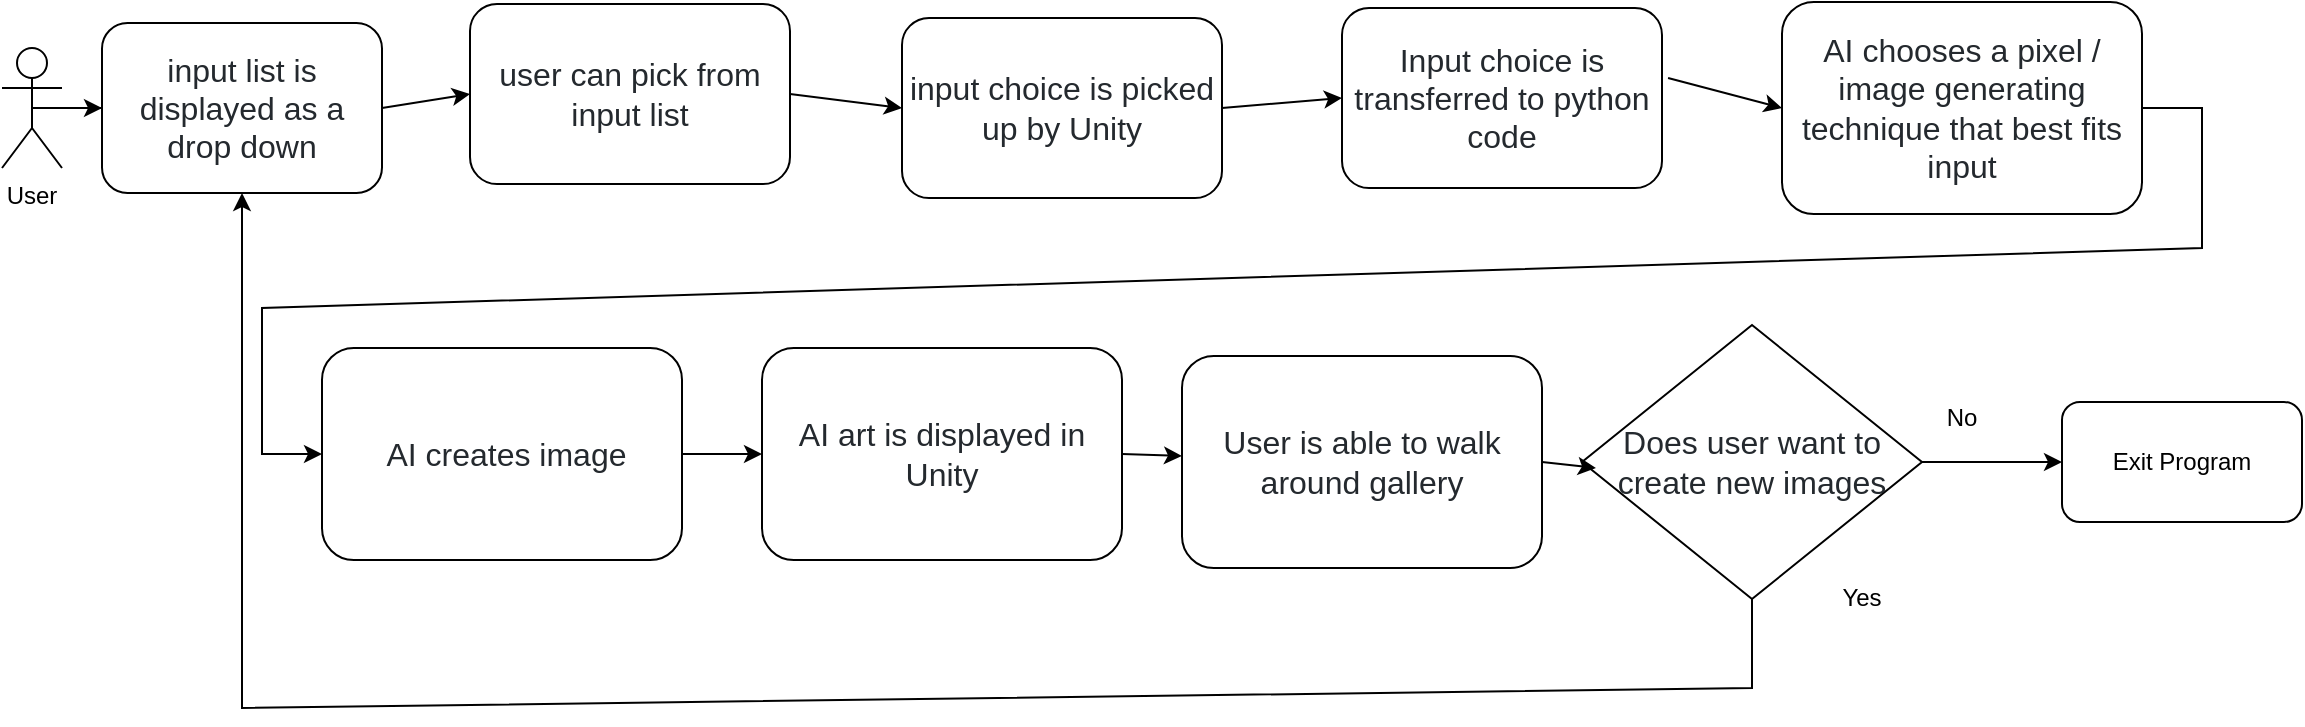 <mxfile version="20.3.0" type="device"><diagram id="C5RBs43oDa-KdzZeNtuy" name="Page-1"><mxGraphModel dx="1712" dy="952" grid="1" gridSize="10" guides="1" tooltips="1" connect="1" arrows="1" fold="1" page="1" pageScale="1" pageWidth="827" pageHeight="1169" math="0" shadow="0"><root><mxCell id="WIyWlLk6GJQsqaUBKTNV-0"/><mxCell id="WIyWlLk6GJQsqaUBKTNV-1" parent="WIyWlLk6GJQsqaUBKTNV-0"/><mxCell id="B8NWNGm2eGzO9SJ4kYKH-9" style="edgeStyle=orthogonalEdgeStyle;rounded=0;orthogonalLoop=1;jettySize=auto;html=1;exitX=0.5;exitY=0.5;exitDx=0;exitDy=0;exitPerimeter=0;" parent="WIyWlLk6GJQsqaUBKTNV-1" source="B8NWNGm2eGzO9SJ4kYKH-10" target="B8NWNGm2eGzO9SJ4kYKH-12" edge="1"><mxGeometry relative="1" as="geometry"><mxPoint x="80" y="80" as="targetPoint"/></mxGeometry></mxCell><mxCell id="B8NWNGm2eGzO9SJ4kYKH-10" value="Actor" style="shape=umlActor;verticalLabelPosition=bottom;verticalAlign=top;html=1;outlineConnect=0;" parent="WIyWlLk6GJQsqaUBKTNV-1" vertex="1"><mxGeometry x="20" y="50" width="30" height="60" as="geometry"/></mxCell><mxCell id="B8NWNGm2eGzO9SJ4kYKH-11" value="User" style="text;html=1;align=center;verticalAlign=middle;whiteSpace=wrap;rounded=0;fillColor=#FFFFFF;" parent="WIyWlLk6GJQsqaUBKTNV-1" vertex="1"><mxGeometry x="20" y="114" width="30" height="20" as="geometry"/></mxCell><mxCell id="B8NWNGm2eGzO9SJ4kYKH-12" value="&lt;span id=&quot;docs-internal-guid-8fb7d328-7fff-267a-5b9d-7c477c72c8ca&quot; style=&quot;font-size: 12pt; font-family: Arial; color: rgb(36, 41, 46); background-color: transparent; font-weight: 400; font-style: normal; font-variant: normal; text-decoration: none; vertical-align: baseline;&quot;&gt;input list is displayed as a drop down&lt;/span&gt;" style="rounded=1;whiteSpace=wrap;html=1;fontSize=12;glass=0;strokeWidth=1;shadow=0;" parent="WIyWlLk6GJQsqaUBKTNV-1" vertex="1"><mxGeometry x="70" y="37.5" width="140" height="85" as="geometry"/></mxCell><mxCell id="B8NWNGm2eGzO9SJ4kYKH-13" value="&lt;span id=&quot;docs-internal-guid-7a7c4d7f-7fff-2a0e-fbe8-c2413da9a382&quot; style=&quot;font-size: 12pt; font-family: Arial; color: rgb(36, 41, 46); background-color: transparent; font-weight: 400; font-style: normal; font-variant: normal; text-decoration: none; vertical-align: baseline;&quot;&gt;user can pick from input list&lt;/span&gt;" style="rounded=1;whiteSpace=wrap;html=1;fontSize=12;glass=0;strokeWidth=1;shadow=0;" parent="WIyWlLk6GJQsqaUBKTNV-1" vertex="1"><mxGeometry x="254" y="28" width="160" height="90" as="geometry"/></mxCell><mxCell id="B8NWNGm2eGzO9SJ4kYKH-14" value="&lt;span id=&quot;docs-internal-guid-cdc51dc1-7fff-b4c0-9bbd-abc4d29ce75b&quot; style=&quot;font-size: 12pt; font-family: Arial; color: rgb(36, 41, 46); background-color: transparent; font-weight: 400; font-style: normal; font-variant: normal; text-decoration: none; vertical-align: baseline;&quot;&gt;input choice is picked up by Unity&lt;/span&gt;" style="rounded=1;whiteSpace=wrap;html=1;fontSize=12;glass=0;strokeWidth=1;shadow=0;" parent="WIyWlLk6GJQsqaUBKTNV-1" vertex="1"><mxGeometry x="470" y="35" width="160" height="90" as="geometry"/></mxCell><mxCell id="B8NWNGm2eGzO9SJ4kYKH-15" value="&lt;span id=&quot;docs-internal-guid-b9ae4071-7fff-de45-961a-15615a77e497&quot; style=&quot;font-size: 12pt; font-family: Arial; color: rgb(36, 41, 46); background-color: transparent; font-weight: 400; font-style: normal; font-variant: normal; text-decoration: none; vertical-align: baseline;&quot;&gt;Input choice is transferred to python code&lt;/span&gt;" style="rounded=1;whiteSpace=wrap;html=1;fontSize=12;glass=0;strokeWidth=1;shadow=0;" parent="WIyWlLk6GJQsqaUBKTNV-1" vertex="1"><mxGeometry x="690" y="30" width="160" height="90" as="geometry"/></mxCell><mxCell id="B8NWNGm2eGzO9SJ4kYKH-16" value="&lt;span id=&quot;docs-internal-guid-aa206cbb-7fff-0fb6-8106-7d482df35403&quot; style=&quot;font-size: 12pt; font-family: Arial; color: rgb(36, 41, 46); background-color: transparent; font-weight: 400; font-style: normal; font-variant: normal; text-decoration: none; vertical-align: baseline;&quot;&gt;AI chooses a pixel / image generating technique that best fits input&lt;/span&gt;" style="rounded=1;whiteSpace=wrap;html=1;fontSize=12;glass=0;strokeWidth=1;shadow=0;" parent="WIyWlLk6GJQsqaUBKTNV-1" vertex="1"><mxGeometry x="910" y="27" width="180" height="106" as="geometry"/></mxCell><mxCell id="B8NWNGm2eGzO9SJ4kYKH-17" value="&lt;span id=&quot;docs-internal-guid-ecd92f4b-7fff-45b0-c233-27889d45701c&quot; style=&quot;font-size: 12pt; font-family: Arial; color: rgb(36, 41, 46); background-color: transparent; font-weight: 400; font-style: normal; font-variant: normal; text-decoration: none; vertical-align: baseline;&quot;&gt;&amp;nbsp;AI creates image &lt;/span&gt;" style="rounded=1;whiteSpace=wrap;html=1;fontSize=12;glass=0;strokeWidth=1;shadow=0;" parent="WIyWlLk6GJQsqaUBKTNV-1" vertex="1"><mxGeometry x="180" y="200" width="180" height="106" as="geometry"/></mxCell><mxCell id="B8NWNGm2eGzO9SJ4kYKH-18" value="&lt;span id=&quot;docs-internal-guid-0eeaf80f-7fff-7066-6dea-746e33f3ada5&quot; style=&quot;font-size: 12pt; font-family: Arial; color: rgb(36, 41, 46); background-color: transparent; font-weight: 400; font-style: normal; font-variant: normal; text-decoration: none; vertical-align: baseline;&quot;&gt;AI art is displayed in Unity&lt;/span&gt;" style="rounded=1;whiteSpace=wrap;html=1;fontSize=12;glass=0;strokeWidth=1;shadow=0;" parent="WIyWlLk6GJQsqaUBKTNV-1" vertex="1"><mxGeometry x="400" y="200" width="180" height="106" as="geometry"/></mxCell><mxCell id="B8NWNGm2eGzO9SJ4kYKH-19" value="&lt;span id=&quot;docs-internal-guid-32781fac-7fff-9324-e969-902cbd098d36&quot; style=&quot;font-size: 12pt; font-family: Arial; color: rgb(36, 41, 46); background-color: transparent; font-weight: 400; font-style: normal; font-variant: normal; text-decoration: none; vertical-align: baseline;&quot;&gt;User is able to walk around gallery&lt;/span&gt;" style="rounded=1;whiteSpace=wrap;html=1;fontSize=12;glass=0;strokeWidth=1;shadow=0;" parent="WIyWlLk6GJQsqaUBKTNV-1" vertex="1"><mxGeometry x="610" y="204" width="180" height="106" as="geometry"/></mxCell><mxCell id="B8NWNGm2eGzO9SJ4kYKH-20" value="" style="endArrow=classic;html=1;rounded=0;exitX=1;exitY=0.5;exitDx=0;exitDy=0;entryX=0;entryY=0.5;entryDx=0;entryDy=0;" parent="WIyWlLk6GJQsqaUBKTNV-1" source="B8NWNGm2eGzO9SJ4kYKH-12" target="B8NWNGm2eGzO9SJ4kYKH-13" edge="1"><mxGeometry width="50" height="50" relative="1" as="geometry"><mxPoint x="700" y="330" as="sourcePoint"/><mxPoint x="750" y="280" as="targetPoint"/></mxGeometry></mxCell><mxCell id="B8NWNGm2eGzO9SJ4kYKH-21" value="" style="endArrow=classic;html=1;rounded=0;exitX=1;exitY=0.5;exitDx=0;exitDy=0;entryX=0;entryY=0.5;entryDx=0;entryDy=0;" parent="WIyWlLk6GJQsqaUBKTNV-1" source="B8NWNGm2eGzO9SJ4kYKH-13" target="B8NWNGm2eGzO9SJ4kYKH-14" edge="1"><mxGeometry width="50" height="50" relative="1" as="geometry"><mxPoint x="700" y="330" as="sourcePoint"/><mxPoint x="750" y="280" as="targetPoint"/></mxGeometry></mxCell><mxCell id="B8NWNGm2eGzO9SJ4kYKH-22" value="" style="endArrow=classic;html=1;rounded=0;exitX=1;exitY=0.5;exitDx=0;exitDy=0;entryX=0;entryY=0.5;entryDx=0;entryDy=0;" parent="WIyWlLk6GJQsqaUBKTNV-1" source="B8NWNGm2eGzO9SJ4kYKH-14" target="B8NWNGm2eGzO9SJ4kYKH-15" edge="1"><mxGeometry width="50" height="50" relative="1" as="geometry"><mxPoint x="700" y="330" as="sourcePoint"/><mxPoint x="750" y="280" as="targetPoint"/></mxGeometry></mxCell><mxCell id="B8NWNGm2eGzO9SJ4kYKH-23" value="" style="endArrow=classic;html=1;rounded=0;exitX=1;exitY=0.5;exitDx=0;exitDy=0;entryX=0;entryY=0.5;entryDx=0;entryDy=0;" parent="WIyWlLk6GJQsqaUBKTNV-1" source="B8NWNGm2eGzO9SJ4kYKH-16" target="B8NWNGm2eGzO9SJ4kYKH-17" edge="1"><mxGeometry width="50" height="50" relative="1" as="geometry"><mxPoint x="700" y="330" as="sourcePoint"/><mxPoint x="750" y="280" as="targetPoint"/><Array as="points"><mxPoint x="1120" y="80"/><mxPoint x="1120" y="150"/><mxPoint x="150" y="180"/><mxPoint x="150" y="253"/></Array></mxGeometry></mxCell><mxCell id="B8NWNGm2eGzO9SJ4kYKH-24" value="" style="endArrow=classic;html=1;rounded=0;exitX=1.019;exitY=0.389;exitDx=0;exitDy=0;exitPerimeter=0;entryX=0;entryY=0.5;entryDx=0;entryDy=0;" parent="WIyWlLk6GJQsqaUBKTNV-1" source="B8NWNGm2eGzO9SJ4kYKH-15" target="B8NWNGm2eGzO9SJ4kYKH-16" edge="1"><mxGeometry width="50" height="50" relative="1" as="geometry"><mxPoint x="700" y="330" as="sourcePoint"/><mxPoint x="750" y="280" as="targetPoint"/></mxGeometry></mxCell><mxCell id="B8NWNGm2eGzO9SJ4kYKH-26" value="" style="endArrow=classic;html=1;rounded=0;exitX=1;exitY=0.5;exitDx=0;exitDy=0;entryX=0;entryY=0.5;entryDx=0;entryDy=0;" parent="WIyWlLk6GJQsqaUBKTNV-1" source="B8NWNGm2eGzO9SJ4kYKH-17" target="B8NWNGm2eGzO9SJ4kYKH-18" edge="1"><mxGeometry width="50" height="50" relative="1" as="geometry"><mxPoint x="700" y="330" as="sourcePoint"/><mxPoint x="750" y="280" as="targetPoint"/></mxGeometry></mxCell><mxCell id="B8NWNGm2eGzO9SJ4kYKH-27" value="" style="endArrow=classic;html=1;rounded=0;exitX=1;exitY=0.5;exitDx=0;exitDy=0;" parent="WIyWlLk6GJQsqaUBKTNV-1" source="B8NWNGm2eGzO9SJ4kYKH-18" target="B8NWNGm2eGzO9SJ4kYKH-19" edge="1"><mxGeometry width="50" height="50" relative="1" as="geometry"><mxPoint x="1230" y="330" as="sourcePoint"/><mxPoint x="1280" y="280" as="targetPoint"/></mxGeometry></mxCell><mxCell id="B8NWNGm2eGzO9SJ4kYKH-29" value="&lt;span id=&quot;docs-internal-guid-32781fac-7fff-9324-e969-902cbd098d36&quot; style=&quot;font-size: 12pt; font-family: Arial; color: rgb(36, 41, 46); background-color: transparent; font-weight: 400; font-style: normal; font-variant: normal; text-decoration: none; vertical-align: baseline;&quot;&gt;Does user want to create new images&lt;br&gt;&lt;/span&gt;" style="rhombus;whiteSpace=wrap;html=1;" parent="WIyWlLk6GJQsqaUBKTNV-1" vertex="1"><mxGeometry x="810" y="188.5" width="170" height="137" as="geometry"/></mxCell><mxCell id="B8NWNGm2eGzO9SJ4kYKH-30" value="" style="endArrow=classic;html=1;rounded=0;exitX=1;exitY=0.5;exitDx=0;exitDy=0;entryX=0.041;entryY=0.522;entryDx=0;entryDy=0;entryPerimeter=0;" parent="WIyWlLk6GJQsqaUBKTNV-1" source="B8NWNGm2eGzO9SJ4kYKH-19" target="B8NWNGm2eGzO9SJ4kYKH-29" edge="1"><mxGeometry width="50" height="50" relative="1" as="geometry"><mxPoint x="1620" y="330" as="sourcePoint"/><mxPoint x="1670" y="280" as="targetPoint"/></mxGeometry></mxCell><mxCell id="B8NWNGm2eGzO9SJ4kYKH-31" value="" style="endArrow=classic;html=1;rounded=0;exitX=0.5;exitY=1;exitDx=0;exitDy=0;entryX=0.5;entryY=1;entryDx=0;entryDy=0;" parent="WIyWlLk6GJQsqaUBKTNV-1" source="B8NWNGm2eGzO9SJ4kYKH-29" target="B8NWNGm2eGzO9SJ4kYKH-12" edge="1"><mxGeometry width="50" height="50" relative="1" as="geometry"><mxPoint x="1620" y="330" as="sourcePoint"/><mxPoint x="100" y="240" as="targetPoint"/><Array as="points"><mxPoint x="895" y="370"/><mxPoint x="140" y="380"/></Array></mxGeometry></mxCell><mxCell id="B8NWNGm2eGzO9SJ4kYKH-32" value="Yes" style="text;html=1;strokeColor=none;fillColor=none;align=center;verticalAlign=middle;whiteSpace=wrap;rounded=0;" parent="WIyWlLk6GJQsqaUBKTNV-1" vertex="1"><mxGeometry x="920" y="310" width="60" height="30" as="geometry"/></mxCell><mxCell id="B8NWNGm2eGzO9SJ4kYKH-33" value="Exit Program" style="rounded=1;whiteSpace=wrap;html=1;" parent="WIyWlLk6GJQsqaUBKTNV-1" vertex="1"><mxGeometry x="1050" y="227" width="120" height="60" as="geometry"/></mxCell><mxCell id="B8NWNGm2eGzO9SJ4kYKH-34" value="" style="endArrow=classic;html=1;rounded=0;exitX=1;exitY=0.5;exitDx=0;exitDy=0;" parent="WIyWlLk6GJQsqaUBKTNV-1" source="B8NWNGm2eGzO9SJ4kYKH-29" target="B8NWNGm2eGzO9SJ4kYKH-33" edge="1"><mxGeometry width="50" height="50" relative="1" as="geometry"><mxPoint x="1680" y="330" as="sourcePoint"/><mxPoint x="1730" y="280" as="targetPoint"/></mxGeometry></mxCell><mxCell id="B8NWNGm2eGzO9SJ4kYKH-35" value="No" style="text;html=1;strokeColor=none;fillColor=none;align=center;verticalAlign=middle;whiteSpace=wrap;rounded=0;" parent="WIyWlLk6GJQsqaUBKTNV-1" vertex="1"><mxGeometry x="970" y="220" width="60" height="30" as="geometry"/></mxCell></root></mxGraphModel></diagram></mxfile>